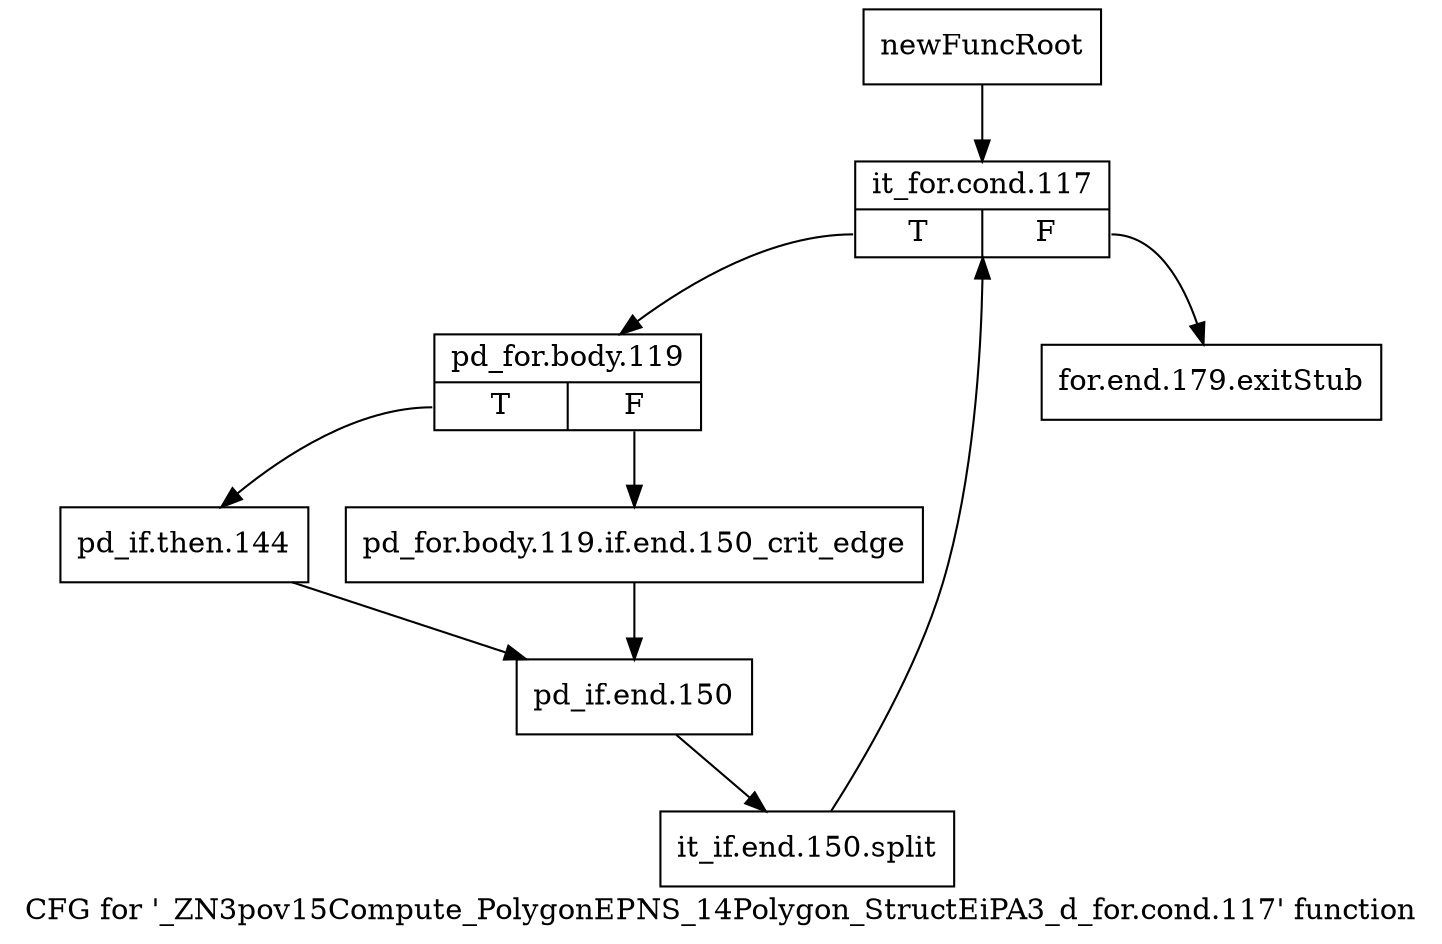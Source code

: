 digraph "CFG for '_ZN3pov15Compute_PolygonEPNS_14Polygon_StructEiPA3_d_for.cond.117' function" {
	label="CFG for '_ZN3pov15Compute_PolygonEPNS_14Polygon_StructEiPA3_d_for.cond.117' function";

	Node0x2a384f0 [shape=record,label="{newFuncRoot}"];
	Node0x2a384f0 -> Node0x2a38590;
	Node0x2a38540 [shape=record,label="{for.end.179.exitStub}"];
	Node0x2a38590 [shape=record,label="{it_for.cond.117|{<s0>T|<s1>F}}"];
	Node0x2a38590:s0 -> Node0x2a385e0;
	Node0x2a38590:s1 -> Node0x2a38540;
	Node0x2a385e0 [shape=record,label="{pd_for.body.119|{<s0>T|<s1>F}}"];
	Node0x2a385e0:s0 -> Node0x2a38680;
	Node0x2a385e0:s1 -> Node0x2a38630;
	Node0x2a38630 [shape=record,label="{pd_for.body.119.if.end.150_crit_edge}"];
	Node0x2a38630 -> Node0x2a386d0;
	Node0x2a38680 [shape=record,label="{pd_if.then.144}"];
	Node0x2a38680 -> Node0x2a386d0;
	Node0x2a386d0 [shape=record,label="{pd_if.end.150}"];
	Node0x2a386d0 -> Node0x3829ae0;
	Node0x3829ae0 [shape=record,label="{it_if.end.150.split}"];
	Node0x3829ae0 -> Node0x2a38590;
}
